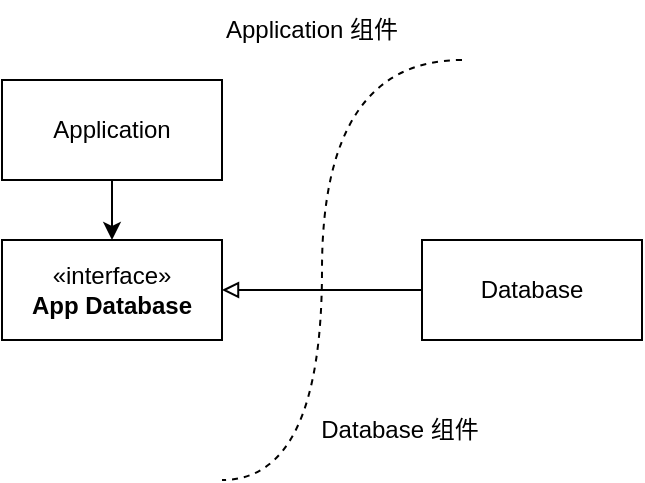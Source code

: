 <mxfile version="21.1.4" type="device">
  <diagram name="第 1 页" id="Iz5LkB3RKkY3cCKNPmEv">
    <mxGraphModel dx="1050" dy="492" grid="1" gridSize="10" guides="1" tooltips="1" connect="1" arrows="1" fold="1" page="1" pageScale="1" pageWidth="827" pageHeight="1169" math="0" shadow="0">
      <root>
        <mxCell id="0" />
        <mxCell id="1" parent="0" />
        <mxCell id="qLCYZfkB4Sp_9XOHlxZy-1" style="edgeStyle=orthogonalEdgeStyle;rounded=0;orthogonalLoop=1;jettySize=auto;html=1;exitX=0.5;exitY=1;exitDx=0;exitDy=0;" edge="1" parent="1" source="qLCYZfkB4Sp_9XOHlxZy-2" target="qLCYZfkB4Sp_9XOHlxZy-7">
          <mxGeometry relative="1" as="geometry" />
        </mxCell>
        <mxCell id="qLCYZfkB4Sp_9XOHlxZy-2" value="Application" style="html=1;whiteSpace=wrap;" vertex="1" parent="1">
          <mxGeometry x="170" y="190" width="110" height="50" as="geometry" />
        </mxCell>
        <mxCell id="qLCYZfkB4Sp_9XOHlxZy-9" style="edgeStyle=orthogonalEdgeStyle;rounded=0;orthogonalLoop=1;jettySize=auto;html=1;exitX=0;exitY=0.5;exitDx=0;exitDy=0;entryX=1;entryY=0.5;entryDx=0;entryDy=0;endArrow=block;endFill=0;" edge="1" parent="1" source="qLCYZfkB4Sp_9XOHlxZy-3" target="qLCYZfkB4Sp_9XOHlxZy-7">
          <mxGeometry relative="1" as="geometry" />
        </mxCell>
        <mxCell id="qLCYZfkB4Sp_9XOHlxZy-3" value="Database" style="html=1;whiteSpace=wrap;" vertex="1" parent="1">
          <mxGeometry x="380" y="270" width="110" height="50" as="geometry" />
        </mxCell>
        <mxCell id="qLCYZfkB4Sp_9XOHlxZy-4" value="" style="endArrow=none;html=1;rounded=0;edgeStyle=orthogonalEdgeStyle;curved=1;endFill=0;dashed=1;" edge="1" parent="1">
          <mxGeometry width="50" height="50" relative="1" as="geometry">
            <mxPoint x="400" y="180" as="sourcePoint" />
            <mxPoint x="280" y="390" as="targetPoint" />
            <Array as="points">
              <mxPoint x="330" y="180" />
              <mxPoint x="330" y="390" />
            </Array>
          </mxGeometry>
        </mxCell>
        <mxCell id="qLCYZfkB4Sp_9XOHlxZy-5" value="Application 组件" style="text;html=1;strokeColor=none;fillColor=none;align=center;verticalAlign=middle;whiteSpace=wrap;rounded=0;" vertex="1" parent="1">
          <mxGeometry x="280" y="150" width="90" height="30" as="geometry" />
        </mxCell>
        <mxCell id="qLCYZfkB4Sp_9XOHlxZy-6" value="Database 组件" style="text;html=1;strokeColor=none;fillColor=none;align=center;verticalAlign=middle;whiteSpace=wrap;rounded=0;" vertex="1" parent="1">
          <mxGeometry x="324" y="350" width="90" height="30" as="geometry" />
        </mxCell>
        <mxCell id="qLCYZfkB4Sp_9XOHlxZy-7" value="«interface»&lt;br&gt;&lt;b&gt;App Database&lt;/b&gt;" style="html=1;whiteSpace=wrap;" vertex="1" parent="1">
          <mxGeometry x="170" y="270" width="110" height="50" as="geometry" />
        </mxCell>
      </root>
    </mxGraphModel>
  </diagram>
</mxfile>
